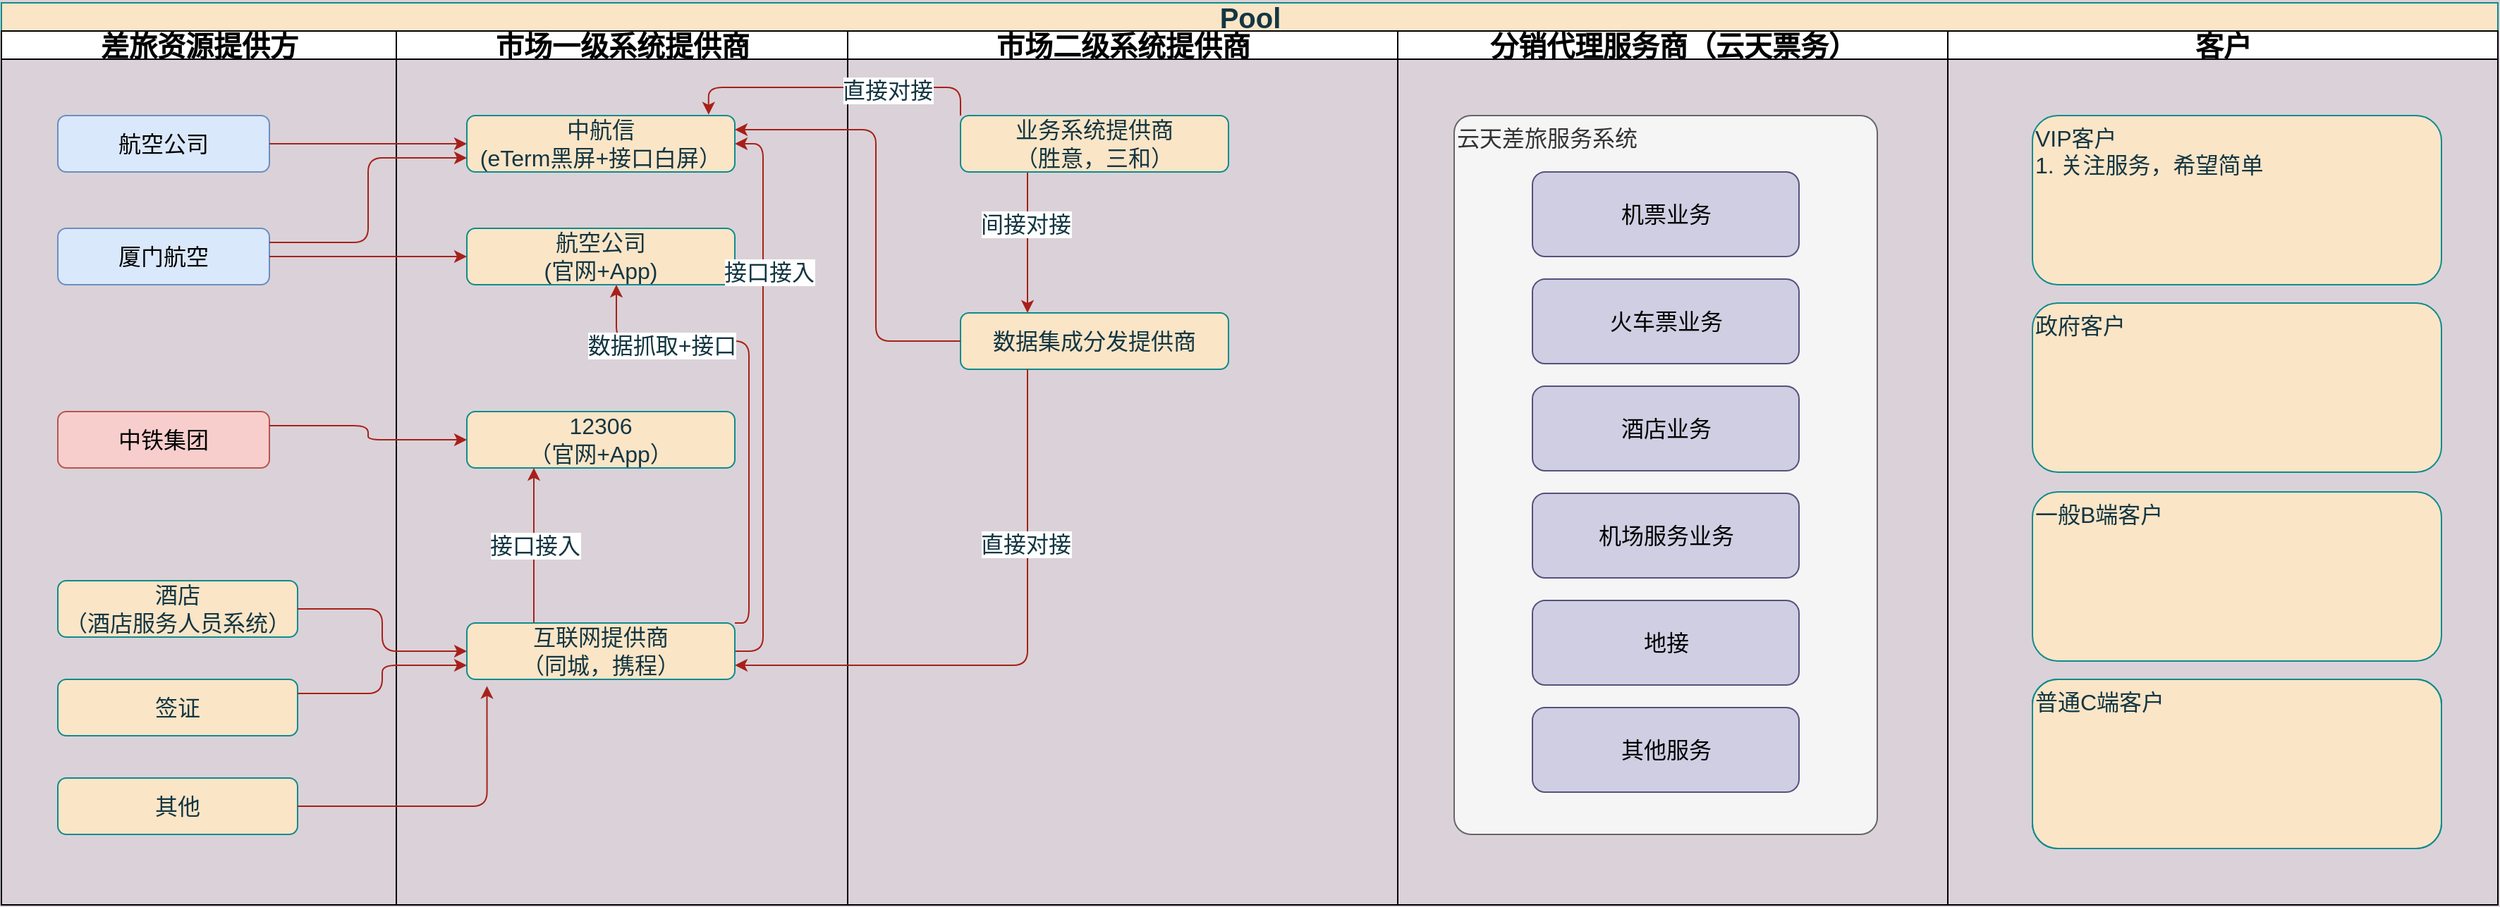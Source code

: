 <mxfile version="14.1.2" type="github">
  <diagram id="8gqzO-sBCFq0tF3Lt717" name="Page-1">
    <mxGraphModel dx="1837" dy="1170" grid="1" gridSize="10" guides="1" tooltips="1" connect="1" arrows="1" fold="1" page="1" pageScale="1" pageWidth="827" pageHeight="1169" background="#DAD2D8" math="0" shadow="0">
      <root>
        <mxCell id="0" />
        <mxCell id="1" parent="0" />
        <mxCell id="kLUBncIEuIzbrDYKi5dw-212" value="Pool" style="swimlane;html=1;childLayout=stackLayout;resizeParent=1;resizeParentMax=0;startSize=20;rounded=0;sketch=0;strokeColor=#0F8B8D;fillColor=#FAE5C7;fontColor=#143642;fontSize=20;" vertex="1" parent="1">
          <mxGeometry y="40" width="1770" height="640" as="geometry" />
        </mxCell>
        <mxCell id="kLUBncIEuIzbrDYKi5dw-213" value="差旅资源提供方" style="swimlane;html=1;startSize=20;fontSize=20;" vertex="1" parent="kLUBncIEuIzbrDYKi5dw-212">
          <mxGeometry y="20" width="280" height="620" as="geometry" />
        </mxCell>
        <mxCell id="kLUBncIEuIzbrDYKi5dw-216" value="航空公司" style="rounded=1;whiteSpace=wrap;html=1;sketch=0;strokeColor=#6c8ebf;fillColor=#dae8fc;fontSize=16;" vertex="1" parent="kLUBncIEuIzbrDYKi5dw-213">
          <mxGeometry x="40" y="60" width="150" height="40" as="geometry" />
        </mxCell>
        <mxCell id="kLUBncIEuIzbrDYKi5dw-217" value="中铁集团" style="rounded=1;whiteSpace=wrap;html=1;sketch=0;strokeColor=#b85450;fillColor=#f8cecc;fontSize=16;" vertex="1" parent="kLUBncIEuIzbrDYKi5dw-213">
          <mxGeometry x="40" y="270" width="150" height="40" as="geometry" />
        </mxCell>
        <mxCell id="kLUBncIEuIzbrDYKi5dw-218" value="酒店&lt;br&gt;（酒店服务人员系统）" style="rounded=1;whiteSpace=wrap;html=1;sketch=0;strokeColor=#0F8B8D;fillColor=#FAE5C7;fontColor=#143642;fontSize=16;" vertex="1" parent="kLUBncIEuIzbrDYKi5dw-213">
          <mxGeometry x="40" y="390" width="170" height="40" as="geometry" />
        </mxCell>
        <mxCell id="kLUBncIEuIzbrDYKi5dw-219" value="签证" style="rounded=1;whiteSpace=wrap;html=1;sketch=0;strokeColor=#0F8B8D;fillColor=#FAE5C7;fontColor=#143642;fontSize=16;" vertex="1" parent="kLUBncIEuIzbrDYKi5dw-213">
          <mxGeometry x="40" y="460" width="170" height="40" as="geometry" />
        </mxCell>
        <mxCell id="kLUBncIEuIzbrDYKi5dw-220" value="其他" style="rounded=1;whiteSpace=wrap;html=1;sketch=0;strokeColor=#0F8B8D;fillColor=#FAE5C7;fontColor=#143642;fontSize=16;" vertex="1" parent="kLUBncIEuIzbrDYKi5dw-213">
          <mxGeometry x="40" y="530" width="170" height="40" as="geometry" />
        </mxCell>
        <mxCell id="kLUBncIEuIzbrDYKi5dw-222" value="厦门航空" style="rounded=1;whiteSpace=wrap;html=1;sketch=0;strokeColor=#6c8ebf;fillColor=#dae8fc;fontSize=16;" vertex="1" parent="kLUBncIEuIzbrDYKi5dw-213">
          <mxGeometry x="40" y="140" width="150" height="40" as="geometry" />
        </mxCell>
        <mxCell id="kLUBncIEuIzbrDYKi5dw-214" value="市场一级系统提供商" style="swimlane;html=1;startSize=20;fontSize=20;" vertex="1" parent="kLUBncIEuIzbrDYKi5dw-212">
          <mxGeometry x="280" y="20" width="320" height="620" as="geometry" />
        </mxCell>
        <mxCell id="kLUBncIEuIzbrDYKi5dw-221" value="中航信&lt;br&gt;(eTerm黑屏+接口白屏）" style="rounded=1;whiteSpace=wrap;html=1;sketch=0;strokeColor=#0F8B8D;fillColor=#FAE5C7;fontColor=#143642;fontSize=16;" vertex="1" parent="kLUBncIEuIzbrDYKi5dw-214">
          <mxGeometry x="50" y="60" width="190" height="40" as="geometry" />
        </mxCell>
        <mxCell id="kLUBncIEuIzbrDYKi5dw-223" value="航空公司&lt;br&gt;(官网+App)" style="rounded=1;whiteSpace=wrap;html=1;sketch=0;strokeColor=#0F8B8D;fillColor=#FAE5C7;fontColor=#143642;fontSize=16;" vertex="1" parent="kLUBncIEuIzbrDYKi5dw-214">
          <mxGeometry x="50" y="140" width="190" height="40" as="geometry" />
        </mxCell>
        <mxCell id="kLUBncIEuIzbrDYKi5dw-224" value="12306&lt;br&gt;（官网+App）" style="rounded=1;whiteSpace=wrap;html=1;sketch=0;strokeColor=#0F8B8D;fillColor=#FAE5C7;fontColor=#143642;fontSize=16;" vertex="1" parent="kLUBncIEuIzbrDYKi5dw-214">
          <mxGeometry x="50" y="270" width="190" height="40" as="geometry" />
        </mxCell>
        <mxCell id="kLUBncIEuIzbrDYKi5dw-235" value="接口接入" style="edgeStyle=orthogonalEdgeStyle;curved=0;rounded=1;sketch=0;orthogonalLoop=1;jettySize=auto;html=1;exitX=0.25;exitY=0;exitDx=0;exitDy=0;entryX=0.25;entryY=1;entryDx=0;entryDy=0;strokeColor=#A8201A;fillColor=#FAE5C7;fontSize=16;fontColor=#143642;" edge="1" parent="kLUBncIEuIzbrDYKi5dw-214" source="kLUBncIEuIzbrDYKi5dw-225" target="kLUBncIEuIzbrDYKi5dw-224">
          <mxGeometry relative="1" as="geometry" />
        </mxCell>
        <mxCell id="kLUBncIEuIzbrDYKi5dw-236" style="edgeStyle=orthogonalEdgeStyle;curved=0;rounded=1;sketch=0;orthogonalLoop=1;jettySize=auto;html=1;exitX=1;exitY=0;exitDx=0;exitDy=0;strokeColor=#A8201A;fillColor=#FAE5C7;fontSize=16;fontColor=#143642;" edge="1" parent="kLUBncIEuIzbrDYKi5dw-214" source="kLUBncIEuIzbrDYKi5dw-225">
          <mxGeometry relative="1" as="geometry">
            <mxPoint x="156" y="180" as="targetPoint" />
            <Array as="points">
              <mxPoint x="250" y="420" />
              <mxPoint x="250" y="220" />
              <mxPoint x="156" y="220" />
            </Array>
          </mxGeometry>
        </mxCell>
        <mxCell id="kLUBncIEuIzbrDYKi5dw-238" value="数据抓取+接口" style="edgeLabel;html=1;align=center;verticalAlign=middle;resizable=0;points=[];fontSize=16;fontColor=#143642;" vertex="1" connectable="0" parent="kLUBncIEuIzbrDYKi5dw-236">
          <mxGeometry x="0.584" y="3" relative="1" as="geometry">
            <mxPoint as="offset" />
          </mxGeometry>
        </mxCell>
        <mxCell id="kLUBncIEuIzbrDYKi5dw-237" style="edgeStyle=orthogonalEdgeStyle;curved=0;rounded=1;sketch=0;orthogonalLoop=1;jettySize=auto;html=1;exitX=1;exitY=0.5;exitDx=0;exitDy=0;entryX=1;entryY=0.5;entryDx=0;entryDy=0;strokeColor=#A8201A;fillColor=#FAE5C7;fontSize=16;fontColor=#143642;" edge="1" parent="kLUBncIEuIzbrDYKi5dw-214" source="kLUBncIEuIzbrDYKi5dw-225" target="kLUBncIEuIzbrDYKi5dw-221">
          <mxGeometry relative="1" as="geometry" />
        </mxCell>
        <mxCell id="kLUBncIEuIzbrDYKi5dw-239" value="接口接入" style="edgeLabel;html=1;align=center;verticalAlign=middle;resizable=0;points=[];fontSize=16;fontColor=#143642;" vertex="1" connectable="0" parent="kLUBncIEuIzbrDYKi5dw-237">
          <mxGeometry x="0.448" y="-4" relative="1" as="geometry">
            <mxPoint as="offset" />
          </mxGeometry>
        </mxCell>
        <mxCell id="kLUBncIEuIzbrDYKi5dw-225" value="互联网提供商&lt;br&gt;（同城，携程）" style="rounded=1;whiteSpace=wrap;html=1;sketch=0;strokeColor=#0F8B8D;fillColor=#FAE5C7;fontColor=#143642;fontSize=16;" vertex="1" parent="kLUBncIEuIzbrDYKi5dw-214">
          <mxGeometry x="50" y="420" width="190" height="40" as="geometry" />
        </mxCell>
        <mxCell id="kLUBncIEuIzbrDYKi5dw-215" value="市场二级系统提供商" style="swimlane;html=1;startSize=20;fontSize=20;" vertex="1" parent="kLUBncIEuIzbrDYKi5dw-212">
          <mxGeometry x="600" y="20" width="390" height="620" as="geometry" />
        </mxCell>
        <mxCell id="kLUBncIEuIzbrDYKi5dw-246" style="edgeStyle=orthogonalEdgeStyle;curved=0;rounded=1;sketch=0;orthogonalLoop=1;jettySize=auto;html=1;exitX=0.25;exitY=1;exitDx=0;exitDy=0;entryX=0.25;entryY=0;entryDx=0;entryDy=0;strokeColor=#A8201A;fillColor=#FAE5C7;fontSize=16;fontColor=#143642;" edge="1" parent="kLUBncIEuIzbrDYKi5dw-215" source="kLUBncIEuIzbrDYKi5dw-240" target="kLUBncIEuIzbrDYKi5dw-242">
          <mxGeometry relative="1" as="geometry" />
        </mxCell>
        <mxCell id="kLUBncIEuIzbrDYKi5dw-247" value="间接对接" style="edgeLabel;html=1;align=center;verticalAlign=middle;resizable=0;points=[];fontSize=16;fontColor=#143642;" vertex="1" connectable="0" parent="kLUBncIEuIzbrDYKi5dw-246">
          <mxGeometry x="-0.268" y="-2" relative="1" as="geometry">
            <mxPoint as="offset" />
          </mxGeometry>
        </mxCell>
        <mxCell id="kLUBncIEuIzbrDYKi5dw-240" value="业务系统提供商&lt;br&gt;（胜意，三和）" style="rounded=1;whiteSpace=wrap;html=1;sketch=0;strokeColor=#0F8B8D;fillColor=#FAE5C7;fontColor=#143642;fontSize=16;" vertex="1" parent="kLUBncIEuIzbrDYKi5dw-215">
          <mxGeometry x="80" y="60" width="190" height="40" as="geometry" />
        </mxCell>
        <mxCell id="kLUBncIEuIzbrDYKi5dw-242" value="数据集成分发提供商" style="rounded=1;whiteSpace=wrap;html=1;sketch=0;strokeColor=#0F8B8D;fillColor=#FAE5C7;fontColor=#143642;fontSize=16;" vertex="1" parent="kLUBncIEuIzbrDYKi5dw-215">
          <mxGeometry x="80" y="200" width="190" height="40" as="geometry" />
        </mxCell>
        <mxCell id="kLUBncIEuIzbrDYKi5dw-250" value="分销代理服务商（云天票务）" style="swimlane;html=1;startSize=20;fontSize=20;" vertex="1" parent="kLUBncIEuIzbrDYKi5dw-212">
          <mxGeometry x="990" y="20" width="390" height="620" as="geometry" />
        </mxCell>
        <mxCell id="kLUBncIEuIzbrDYKi5dw-253" value="云天差旅服务系统" style="rounded=1;whiteSpace=wrap;html=1;sketch=0;strokeColor=#666666;fontColor=#333333;fontSize=16;container=1;arcSize=4;fillColor=#f5f5f5;verticalAlign=top;align=left;" vertex="1" parent="kLUBncIEuIzbrDYKi5dw-250">
          <mxGeometry x="40" y="60" width="300" height="510" as="geometry" />
        </mxCell>
        <mxCell id="kLUBncIEuIzbrDYKi5dw-258" value="机票业务" style="rounded=1;whiteSpace=wrap;html=1;sketch=0;strokeColor=#56517e;fillColor=#d0cee2;fontSize=16;" vertex="1" parent="kLUBncIEuIzbrDYKi5dw-253">
          <mxGeometry x="55.5" y="40" width="189" height="60" as="geometry" />
        </mxCell>
        <mxCell id="kLUBncIEuIzbrDYKi5dw-259" value="火车票业务" style="rounded=1;whiteSpace=wrap;html=1;sketch=0;strokeColor=#56517e;fillColor=#d0cee2;fontSize=16;" vertex="1" parent="kLUBncIEuIzbrDYKi5dw-253">
          <mxGeometry x="55.5" y="116" width="189" height="60" as="geometry" />
        </mxCell>
        <mxCell id="kLUBncIEuIzbrDYKi5dw-260" value="酒店业务" style="rounded=1;whiteSpace=wrap;html=1;sketch=0;strokeColor=#56517e;fillColor=#d0cee2;fontSize=16;" vertex="1" parent="kLUBncIEuIzbrDYKi5dw-253">
          <mxGeometry x="55.5" y="192" width="189" height="60" as="geometry" />
        </mxCell>
        <mxCell id="kLUBncIEuIzbrDYKi5dw-261" value="机场服务业务" style="rounded=1;whiteSpace=wrap;html=1;sketch=0;strokeColor=#56517e;fillColor=#d0cee2;fontSize=16;" vertex="1" parent="kLUBncIEuIzbrDYKi5dw-253">
          <mxGeometry x="55.5" y="268" width="189" height="60" as="geometry" />
        </mxCell>
        <mxCell id="kLUBncIEuIzbrDYKi5dw-262" value="地接" style="rounded=1;whiteSpace=wrap;html=1;sketch=0;strokeColor=#56517e;fillColor=#d0cee2;fontSize=16;" vertex="1" parent="kLUBncIEuIzbrDYKi5dw-253">
          <mxGeometry x="55.5" y="344" width="189" height="60" as="geometry" />
        </mxCell>
        <mxCell id="kLUBncIEuIzbrDYKi5dw-263" value="其他服务" style="rounded=1;whiteSpace=wrap;html=1;sketch=0;strokeColor=#56517e;fillColor=#d0cee2;fontSize=16;" vertex="1" parent="kLUBncIEuIzbrDYKi5dw-253">
          <mxGeometry x="55.5" y="420" width="189" height="60" as="geometry" />
        </mxCell>
        <mxCell id="kLUBncIEuIzbrDYKi5dw-255" value="客户" style="swimlane;html=1;startSize=20;fontSize=20;" vertex="1" parent="kLUBncIEuIzbrDYKi5dw-212">
          <mxGeometry x="1380" y="20" width="390" height="620" as="geometry" />
        </mxCell>
        <mxCell id="kLUBncIEuIzbrDYKi5dw-256" value="VIP客户&lt;br&gt;1. 关注服务，希望简单" style="rounded=1;whiteSpace=wrap;html=1;sketch=0;strokeColor=#0F8B8D;fillColor=#FAE5C7;fontColor=#143642;fontSize=16;align=left;verticalAlign=top;" vertex="1" parent="kLUBncIEuIzbrDYKi5dw-255">
          <mxGeometry x="60" y="60" width="290" height="120" as="geometry" />
        </mxCell>
        <mxCell id="kLUBncIEuIzbrDYKi5dw-269" value="政府客户" style="rounded=1;whiteSpace=wrap;html=1;sketch=0;strokeColor=#0F8B8D;fillColor=#FAE5C7;fontColor=#143642;fontSize=16;align=left;verticalAlign=top;" vertex="1" parent="kLUBncIEuIzbrDYKi5dw-255">
          <mxGeometry x="60" y="193" width="290" height="120" as="geometry" />
        </mxCell>
        <mxCell id="kLUBncIEuIzbrDYKi5dw-272" value="普通客户" style="rounded=1;whiteSpace=wrap;html=1;sketch=0;strokeColor=#0F8B8D;fillColor=#FAE5C7;fontColor=#143642;fontSize=16;align=left;verticalAlign=top;" vertex="1" parent="kLUBncIEuIzbrDYKi5dw-255">
          <mxGeometry x="60" y="460" width="290" height="120" as="geometry" />
        </mxCell>
        <mxCell id="kLUBncIEuIzbrDYKi5dw-276" value="普通客户" style="rounded=1;whiteSpace=wrap;html=1;sketch=0;strokeColor=#0F8B8D;fillColor=#FAE5C7;fontColor=#143642;fontSize=16;align=left;verticalAlign=top;" vertex="1" parent="kLUBncIEuIzbrDYKi5dw-255">
          <mxGeometry x="60" y="460" width="290" height="120" as="geometry" />
        </mxCell>
        <mxCell id="kLUBncIEuIzbrDYKi5dw-278" value="普通C端客户" style="rounded=1;whiteSpace=wrap;html=1;sketch=0;strokeColor=#0F8B8D;fillColor=#FAE5C7;fontColor=#143642;fontSize=16;align=left;verticalAlign=top;" vertex="1" parent="kLUBncIEuIzbrDYKi5dw-255">
          <mxGeometry x="60" y="460" width="290" height="120" as="geometry" />
        </mxCell>
        <mxCell id="kLUBncIEuIzbrDYKi5dw-279" value="一般B端客户" style="rounded=1;whiteSpace=wrap;html=1;sketch=0;strokeColor=#0F8B8D;fillColor=#FAE5C7;fontColor=#143642;fontSize=16;align=left;verticalAlign=top;" vertex="1" parent="kLUBncIEuIzbrDYKi5dw-255">
          <mxGeometry x="60" y="327" width="290" height="120" as="geometry" />
        </mxCell>
        <mxCell id="kLUBncIEuIzbrDYKi5dw-228" style="edgeStyle=orthogonalEdgeStyle;curved=0;rounded=1;sketch=0;orthogonalLoop=1;jettySize=auto;html=1;exitX=1;exitY=0.5;exitDx=0;exitDy=0;entryX=0;entryY=0.5;entryDx=0;entryDy=0;strokeColor=#A8201A;fillColor=#FAE5C7;fontSize=16;fontColor=#143642;" edge="1" parent="kLUBncIEuIzbrDYKi5dw-212" source="kLUBncIEuIzbrDYKi5dw-216" target="kLUBncIEuIzbrDYKi5dw-221">
          <mxGeometry relative="1" as="geometry" />
        </mxCell>
        <mxCell id="kLUBncIEuIzbrDYKi5dw-229" style="edgeStyle=orthogonalEdgeStyle;curved=0;rounded=1;sketch=0;orthogonalLoop=1;jettySize=auto;html=1;exitX=1;exitY=0.5;exitDx=0;exitDy=0;entryX=0;entryY=0.5;entryDx=0;entryDy=0;strokeColor=#A8201A;fillColor=#FAE5C7;fontSize=16;fontColor=#143642;" edge="1" parent="kLUBncIEuIzbrDYKi5dw-212" source="kLUBncIEuIzbrDYKi5dw-222" target="kLUBncIEuIzbrDYKi5dw-223">
          <mxGeometry relative="1" as="geometry" />
        </mxCell>
        <mxCell id="kLUBncIEuIzbrDYKi5dw-230" style="edgeStyle=orthogonalEdgeStyle;curved=0;rounded=1;sketch=0;orthogonalLoop=1;jettySize=auto;html=1;exitX=1;exitY=0.25;exitDx=0;exitDy=0;entryX=0;entryY=0.75;entryDx=0;entryDy=0;strokeColor=#A8201A;fillColor=#FAE5C7;fontSize=16;fontColor=#143642;" edge="1" parent="kLUBncIEuIzbrDYKi5dw-212" source="kLUBncIEuIzbrDYKi5dw-222" target="kLUBncIEuIzbrDYKi5dw-221">
          <mxGeometry relative="1" as="geometry" />
        </mxCell>
        <mxCell id="kLUBncIEuIzbrDYKi5dw-231" style="edgeStyle=orthogonalEdgeStyle;curved=0;rounded=1;sketch=0;orthogonalLoop=1;jettySize=auto;html=1;exitX=1;exitY=0.25;exitDx=0;exitDy=0;entryX=0;entryY=0.5;entryDx=0;entryDy=0;strokeColor=#A8201A;fillColor=#FAE5C7;fontSize=16;fontColor=#143642;" edge="1" parent="kLUBncIEuIzbrDYKi5dw-212" source="kLUBncIEuIzbrDYKi5dw-217" target="kLUBncIEuIzbrDYKi5dw-224">
          <mxGeometry relative="1" as="geometry" />
        </mxCell>
        <mxCell id="kLUBncIEuIzbrDYKi5dw-232" style="edgeStyle=orthogonalEdgeStyle;curved=0;rounded=1;sketch=0;orthogonalLoop=1;jettySize=auto;html=1;exitX=1;exitY=0.5;exitDx=0;exitDy=0;strokeColor=#A8201A;fillColor=#FAE5C7;fontSize=16;fontColor=#143642;" edge="1" parent="kLUBncIEuIzbrDYKi5dw-212" source="kLUBncIEuIzbrDYKi5dw-218" target="kLUBncIEuIzbrDYKi5dw-225">
          <mxGeometry relative="1" as="geometry" />
        </mxCell>
        <mxCell id="kLUBncIEuIzbrDYKi5dw-233" style="edgeStyle=orthogonalEdgeStyle;curved=0;rounded=1;sketch=0;orthogonalLoop=1;jettySize=auto;html=1;exitX=1;exitY=0.25;exitDx=0;exitDy=0;entryX=0;entryY=0.75;entryDx=0;entryDy=0;strokeColor=#A8201A;fillColor=#FAE5C7;fontSize=16;fontColor=#143642;" edge="1" parent="kLUBncIEuIzbrDYKi5dw-212" source="kLUBncIEuIzbrDYKi5dw-219" target="kLUBncIEuIzbrDYKi5dw-225">
          <mxGeometry relative="1" as="geometry" />
        </mxCell>
        <mxCell id="kLUBncIEuIzbrDYKi5dw-234" style="edgeStyle=orthogonalEdgeStyle;curved=0;rounded=1;sketch=0;orthogonalLoop=1;jettySize=auto;html=1;exitX=1;exitY=0.5;exitDx=0;exitDy=0;entryX=0.075;entryY=1.118;entryDx=0;entryDy=0;entryPerimeter=0;strokeColor=#A8201A;fillColor=#FAE5C7;fontSize=16;fontColor=#143642;" edge="1" parent="kLUBncIEuIzbrDYKi5dw-212" source="kLUBncIEuIzbrDYKi5dw-220" target="kLUBncIEuIzbrDYKi5dw-225">
          <mxGeometry relative="1" as="geometry" />
        </mxCell>
        <mxCell id="kLUBncIEuIzbrDYKi5dw-243" style="edgeStyle=orthogonalEdgeStyle;curved=0;rounded=1;sketch=0;orthogonalLoop=1;jettySize=auto;html=1;exitX=0;exitY=0.5;exitDx=0;exitDy=0;entryX=1;entryY=0.25;entryDx=0;entryDy=0;strokeColor=#A8201A;fillColor=#FAE5C7;fontSize=16;fontColor=#143642;" edge="1" parent="kLUBncIEuIzbrDYKi5dw-212" source="kLUBncIEuIzbrDYKi5dw-242" target="kLUBncIEuIzbrDYKi5dw-221">
          <mxGeometry relative="1" as="geometry">
            <Array as="points">
              <mxPoint x="620" y="240" />
              <mxPoint x="620" y="90" />
            </Array>
          </mxGeometry>
        </mxCell>
        <mxCell id="kLUBncIEuIzbrDYKi5dw-244" style="edgeStyle=orthogonalEdgeStyle;curved=0;rounded=1;sketch=0;orthogonalLoop=1;jettySize=auto;html=1;exitX=0;exitY=0;exitDx=0;exitDy=0;entryX=0.902;entryY=-0.017;entryDx=0;entryDy=0;entryPerimeter=0;strokeColor=#A8201A;fillColor=#FAE5C7;fontSize=16;fontColor=#143642;" edge="1" parent="kLUBncIEuIzbrDYKi5dw-212" source="kLUBncIEuIzbrDYKi5dw-240" target="kLUBncIEuIzbrDYKi5dw-221">
          <mxGeometry relative="1" as="geometry" />
        </mxCell>
        <mxCell id="kLUBncIEuIzbrDYKi5dw-245" value="直接对接" style="edgeLabel;html=1;align=center;verticalAlign=middle;resizable=0;points=[];fontSize=16;fontColor=#143642;" vertex="1" connectable="0" parent="kLUBncIEuIzbrDYKi5dw-244">
          <mxGeometry x="-0.337" y="2" relative="1" as="geometry">
            <mxPoint as="offset" />
          </mxGeometry>
        </mxCell>
        <mxCell id="kLUBncIEuIzbrDYKi5dw-248" style="edgeStyle=orthogonalEdgeStyle;curved=0;rounded=1;sketch=0;orthogonalLoop=1;jettySize=auto;html=1;exitX=0.25;exitY=1;exitDx=0;exitDy=0;entryX=1;entryY=0.75;entryDx=0;entryDy=0;strokeColor=#A8201A;fillColor=#FAE5C7;fontSize=16;fontColor=#143642;" edge="1" parent="kLUBncIEuIzbrDYKi5dw-212" source="kLUBncIEuIzbrDYKi5dw-242" target="kLUBncIEuIzbrDYKi5dw-225">
          <mxGeometry relative="1" as="geometry" />
        </mxCell>
        <mxCell id="kLUBncIEuIzbrDYKi5dw-249" value="直接对接" style="edgeLabel;html=1;align=center;verticalAlign=middle;resizable=0;points=[];fontSize=16;fontColor=#143642;" vertex="1" connectable="0" parent="kLUBncIEuIzbrDYKi5dw-248">
          <mxGeometry x="-0.408" y="-2" relative="1" as="geometry">
            <mxPoint as="offset" />
          </mxGeometry>
        </mxCell>
      </root>
    </mxGraphModel>
  </diagram>
</mxfile>
